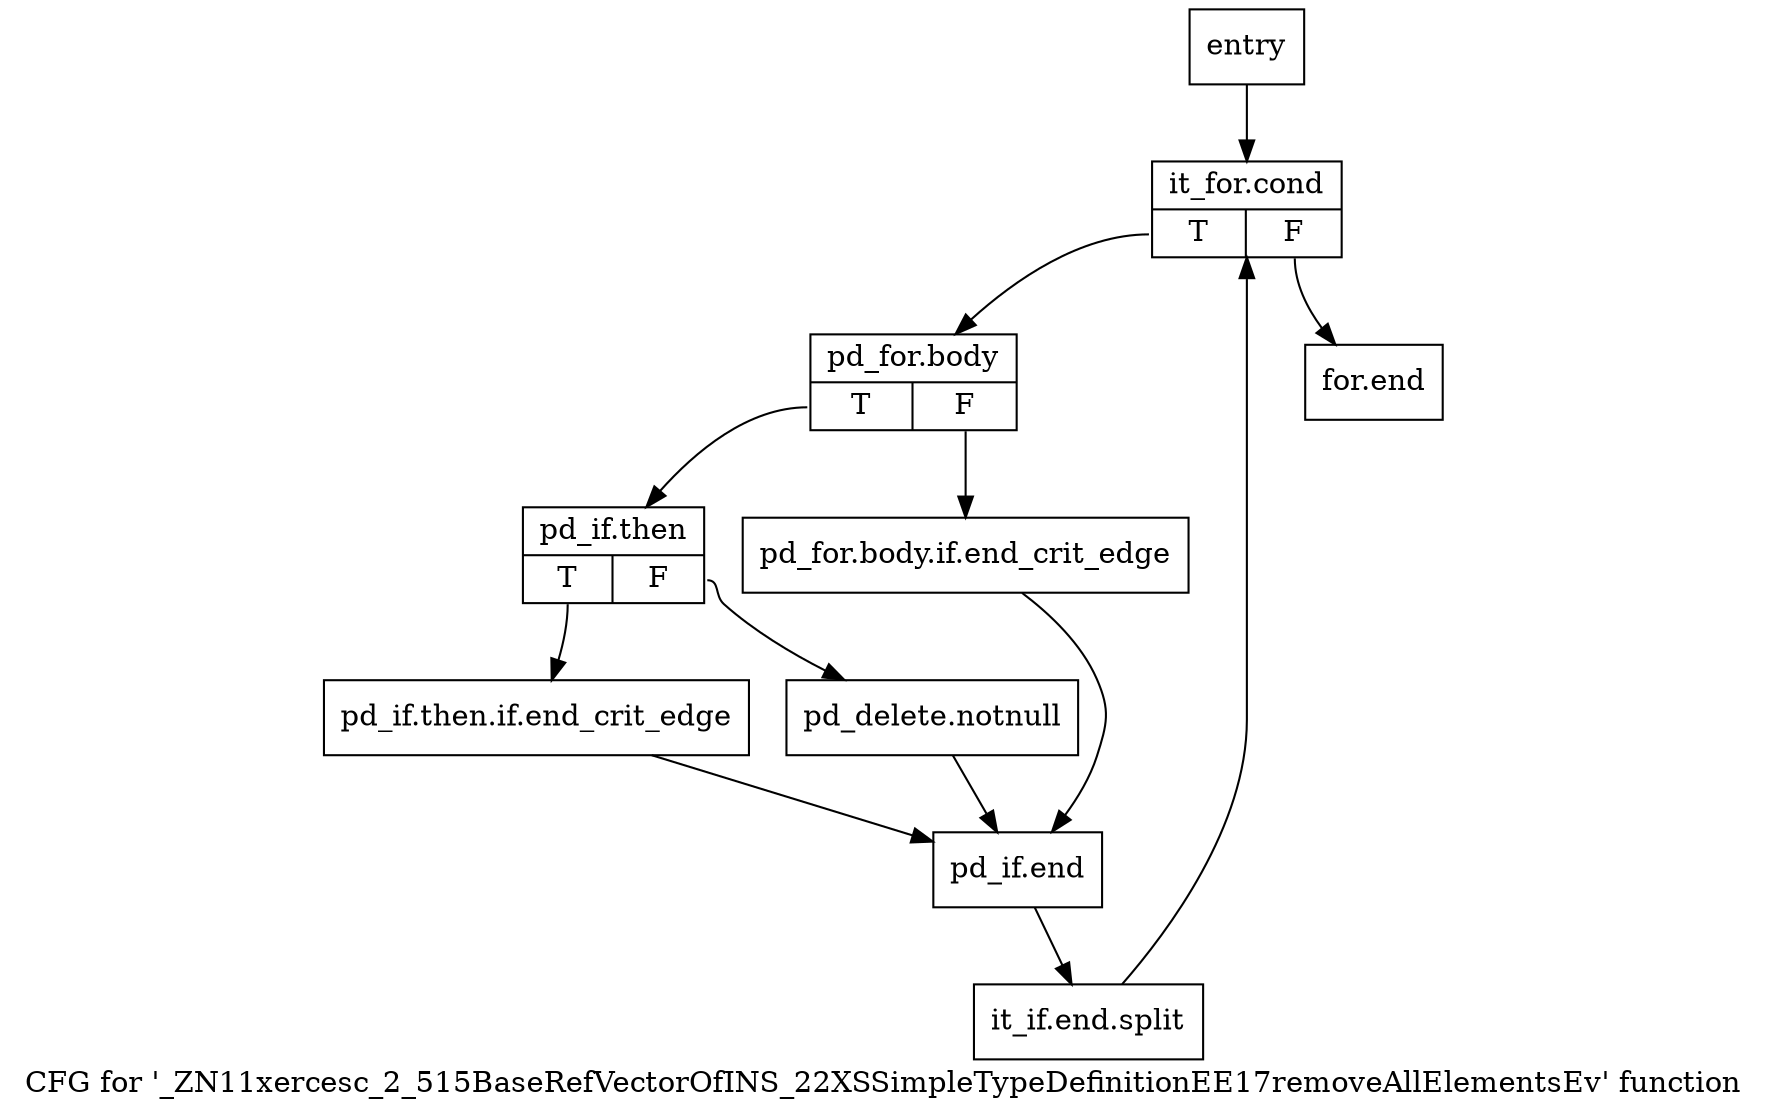 digraph "CFG for '_ZN11xercesc_2_515BaseRefVectorOfINS_22XSSimpleTypeDefinitionEE17removeAllElementsEv' function" {
	label="CFG for '_ZN11xercesc_2_515BaseRefVectorOfINS_22XSSimpleTypeDefinitionEE17removeAllElementsEv' function";

	Node0x56f8b80 [shape=record,label="{entry}"];
	Node0x56f8b80 -> Node0x56f8bd0;
	Node0x56f8bd0 [shape=record,label="{it_for.cond|{<s0>T|<s1>F}}"];
	Node0x56f8bd0:s0 -> Node0x56f8c20;
	Node0x56f8bd0:s1 -> Node0x56f8e00;
	Node0x56f8c20 [shape=record,label="{pd_for.body|{<s0>T|<s1>F}}"];
	Node0x56f8c20:s0 -> Node0x56f8cc0;
	Node0x56f8c20:s1 -> Node0x56f8c70;
	Node0x56f8c70 [shape=record,label="{pd_for.body.if.end_crit_edge}"];
	Node0x56f8c70 -> Node0x56f8db0;
	Node0x56f8cc0 [shape=record,label="{pd_if.then|{<s0>T|<s1>F}}"];
	Node0x56f8cc0:s0 -> Node0x56f8d10;
	Node0x56f8cc0:s1 -> Node0x56f8d60;
	Node0x56f8d10 [shape=record,label="{pd_if.then.if.end_crit_edge}"];
	Node0x56f8d10 -> Node0x56f8db0;
	Node0x56f8d60 [shape=record,label="{pd_delete.notnull}"];
	Node0x56f8d60 -> Node0x56f8db0;
	Node0x56f8db0 [shape=record,label="{pd_if.end}"];
	Node0x56f8db0 -> Node0xb4f0cd0;
	Node0xb4f0cd0 [shape=record,label="{it_if.end.split}"];
	Node0xb4f0cd0 -> Node0x56f8bd0;
	Node0x56f8e00 [shape=record,label="{for.end}"];
}
